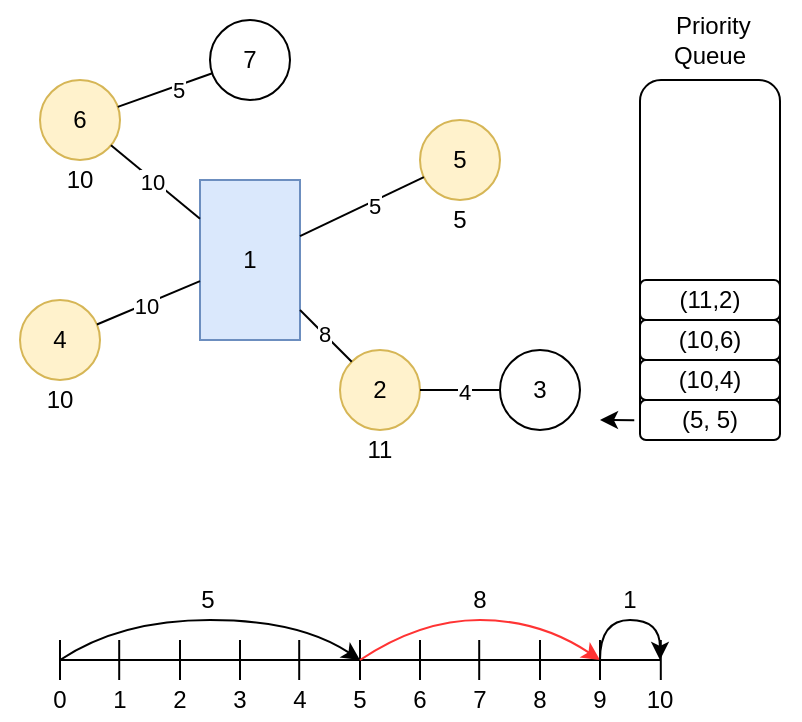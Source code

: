 <mxfile version="26.1.1">
  <diagram name="페이지-1" id="1WgKgNyMDOATbRARVt72">
    <mxGraphModel dx="381" dy="398" grid="1" gridSize="10" guides="1" tooltips="1" connect="1" arrows="1" fold="1" page="1" pageScale="1" pageWidth="827" pageHeight="1169" math="0" shadow="0">
      <root>
        <mxCell id="0" />
        <mxCell id="1" parent="0" />
        <mxCell id="uE81RZDB7KeKk8YCKidy-75" value="" style="rounded=0;whiteSpace=wrap;html=1;strokeColor=none;" vertex="1" parent="1">
          <mxGeometry x="270" y="640" width="320" height="70" as="geometry" />
        </mxCell>
        <mxCell id="uE81RZDB7KeKk8YCKidy-29" value="" style="rounded=0;whiteSpace=wrap;html=1;strokeColor=none;" vertex="1" parent="1">
          <mxGeometry x="250" y="350" width="400" height="240" as="geometry" />
        </mxCell>
        <mxCell id="uE81RZDB7KeKk8YCKidy-2" value="1" style="rounded=0;whiteSpace=wrap;html=1;fillColor=#dae8fc;strokeColor=#6c8ebf;" vertex="1" parent="1">
          <mxGeometry x="350" y="440" width="50" height="80" as="geometry" />
        </mxCell>
        <mxCell id="uE81RZDB7KeKk8YCKidy-4" value="2" style="ellipse;whiteSpace=wrap;html=1;aspect=fixed;fillColor=#fff2cc;strokeColor=#d6b656;" vertex="1" parent="1">
          <mxGeometry x="420" y="525" width="40" height="40" as="geometry" />
        </mxCell>
        <mxCell id="uE81RZDB7KeKk8YCKidy-8" value="3" style="ellipse;whiteSpace=wrap;html=1;aspect=fixed;" vertex="1" parent="1">
          <mxGeometry x="500" y="525" width="40" height="40" as="geometry" />
        </mxCell>
        <mxCell id="uE81RZDB7KeKk8YCKidy-9" value="4" style="ellipse;whiteSpace=wrap;html=1;aspect=fixed;fillColor=#fff2cc;strokeColor=#d6b656;" vertex="1" parent="1">
          <mxGeometry x="260" y="500" width="40" height="40" as="geometry" />
        </mxCell>
        <mxCell id="uE81RZDB7KeKk8YCKidy-10" value="5" style="ellipse;whiteSpace=wrap;html=1;aspect=fixed;fillColor=#fff2cc;strokeColor=#d6b656;" vertex="1" parent="1">
          <mxGeometry x="460" y="410" width="40" height="40" as="geometry" />
        </mxCell>
        <mxCell id="uE81RZDB7KeKk8YCKidy-11" value="6" style="ellipse;whiteSpace=wrap;html=1;aspect=fixed;fillColor=#fff2cc;strokeColor=#d6b656;" vertex="1" parent="1">
          <mxGeometry x="270" y="390" width="40" height="40" as="geometry" />
        </mxCell>
        <mxCell id="uE81RZDB7KeKk8YCKidy-12" value="7" style="ellipse;whiteSpace=wrap;html=1;aspect=fixed;" vertex="1" parent="1">
          <mxGeometry x="355" y="360" width="40" height="40" as="geometry" />
        </mxCell>
        <mxCell id="uE81RZDB7KeKk8YCKidy-14" value="" style="endArrow=none;html=1;rounded=0;" edge="1" parent="1" source="uE81RZDB7KeKk8YCKidy-11" target="uE81RZDB7KeKk8YCKidy-12">
          <mxGeometry width="50" height="50" relative="1" as="geometry">
            <mxPoint x="390" y="530" as="sourcePoint" />
            <mxPoint x="440" y="480" as="targetPoint" />
          </mxGeometry>
        </mxCell>
        <mxCell id="uE81RZDB7KeKk8YCKidy-20" value="5" style="edgeLabel;html=1;align=center;verticalAlign=middle;resizable=0;points=[];" vertex="1" connectable="0" parent="uE81RZDB7KeKk8YCKidy-14">
          <mxGeometry x="0.247" y="-2" relative="1" as="geometry">
            <mxPoint as="offset" />
          </mxGeometry>
        </mxCell>
        <mxCell id="uE81RZDB7KeKk8YCKidy-15" value="" style="endArrow=none;html=1;rounded=0;" edge="1" parent="1" source="uE81RZDB7KeKk8YCKidy-4" target="uE81RZDB7KeKk8YCKidy-8">
          <mxGeometry width="50" height="50" relative="1" as="geometry">
            <mxPoint x="390" y="530" as="sourcePoint" />
            <mxPoint x="440" y="480" as="targetPoint" />
          </mxGeometry>
        </mxCell>
        <mxCell id="uE81RZDB7KeKk8YCKidy-28" value="4" style="edgeLabel;html=1;align=center;verticalAlign=middle;resizable=0;points=[];" vertex="1" connectable="0" parent="uE81RZDB7KeKk8YCKidy-15">
          <mxGeometry x="0.076" y="-1" relative="1" as="geometry">
            <mxPoint as="offset" />
          </mxGeometry>
        </mxCell>
        <mxCell id="uE81RZDB7KeKk8YCKidy-16" value="" style="endArrow=none;html=1;rounded=0;" edge="1" parent="1" source="uE81RZDB7KeKk8YCKidy-4" target="uE81RZDB7KeKk8YCKidy-2">
          <mxGeometry width="50" height="50" relative="1" as="geometry">
            <mxPoint x="390" y="530" as="sourcePoint" />
            <mxPoint x="440" y="480" as="targetPoint" />
          </mxGeometry>
        </mxCell>
        <mxCell id="uE81RZDB7KeKk8YCKidy-27" value="8" style="edgeLabel;html=1;align=center;verticalAlign=middle;resizable=0;points=[];" vertex="1" connectable="0" parent="uE81RZDB7KeKk8YCKidy-16">
          <mxGeometry x="0.095" relative="1" as="geometry">
            <mxPoint as="offset" />
          </mxGeometry>
        </mxCell>
        <mxCell id="uE81RZDB7KeKk8YCKidy-17" value="" style="endArrow=none;html=1;rounded=0;" edge="1" parent="1" source="uE81RZDB7KeKk8YCKidy-2" target="uE81RZDB7KeKk8YCKidy-10">
          <mxGeometry width="50" height="50" relative="1" as="geometry">
            <mxPoint x="390" y="530" as="sourcePoint" />
            <mxPoint x="440" y="480" as="targetPoint" />
          </mxGeometry>
        </mxCell>
        <mxCell id="uE81RZDB7KeKk8YCKidy-22" value="5" style="edgeLabel;html=1;align=center;verticalAlign=middle;resizable=0;points=[];" vertex="1" connectable="0" parent="uE81RZDB7KeKk8YCKidy-17">
          <mxGeometry x="0.163" y="-2" relative="1" as="geometry">
            <mxPoint as="offset" />
          </mxGeometry>
        </mxCell>
        <mxCell id="uE81RZDB7KeKk8YCKidy-18" value="" style="endArrow=none;html=1;rounded=0;" edge="1" parent="1" source="uE81RZDB7KeKk8YCKidy-11" target="uE81RZDB7KeKk8YCKidy-2">
          <mxGeometry width="50" height="50" relative="1" as="geometry">
            <mxPoint x="390" y="530" as="sourcePoint" />
            <mxPoint x="440" y="480" as="targetPoint" />
          </mxGeometry>
        </mxCell>
        <mxCell id="uE81RZDB7KeKk8YCKidy-21" value="10" style="edgeLabel;html=1;align=center;verticalAlign=middle;resizable=0;points=[];" vertex="1" connectable="0" parent="uE81RZDB7KeKk8YCKidy-18">
          <mxGeometry x="0.445" y="-1" relative="1" as="geometry">
            <mxPoint x="-11" y="-9" as="offset" />
          </mxGeometry>
        </mxCell>
        <mxCell id="uE81RZDB7KeKk8YCKidy-19" value="" style="endArrow=none;html=1;rounded=0;" edge="1" parent="1" source="uE81RZDB7KeKk8YCKidy-2" target="uE81RZDB7KeKk8YCKidy-9">
          <mxGeometry width="50" height="50" relative="1" as="geometry">
            <mxPoint x="390" y="530" as="sourcePoint" />
            <mxPoint x="440" y="480" as="targetPoint" />
          </mxGeometry>
        </mxCell>
        <mxCell id="uE81RZDB7KeKk8YCKidy-26" value="10" style="edgeLabel;html=1;align=center;verticalAlign=middle;resizable=0;points=[];" vertex="1" connectable="0" parent="uE81RZDB7KeKk8YCKidy-19">
          <mxGeometry x="0.069" y="1" relative="1" as="geometry">
            <mxPoint as="offset" />
          </mxGeometry>
        </mxCell>
        <mxCell id="uE81RZDB7KeKk8YCKidy-30" value="5" style="text;html=1;align=center;verticalAlign=middle;whiteSpace=wrap;rounded=0;" vertex="1" parent="1">
          <mxGeometry x="460" y="450" width="40" height="20" as="geometry" />
        </mxCell>
        <mxCell id="uE81RZDB7KeKk8YCKidy-31" value="11" style="text;html=1;align=center;verticalAlign=middle;whiteSpace=wrap;rounded=0;" vertex="1" parent="1">
          <mxGeometry x="420" y="565" width="40" height="20" as="geometry" />
        </mxCell>
        <mxCell id="uE81RZDB7KeKk8YCKidy-32" value="10" style="text;html=1;align=center;verticalAlign=middle;whiteSpace=wrap;rounded=0;" vertex="1" parent="1">
          <mxGeometry x="260" y="540" width="40" height="20" as="geometry" />
        </mxCell>
        <mxCell id="uE81RZDB7KeKk8YCKidy-33" value="10" style="text;html=1;align=center;verticalAlign=middle;whiteSpace=wrap;rounded=0;" vertex="1" parent="1">
          <mxGeometry x="270" y="430" width="40" height="20" as="geometry" />
        </mxCell>
        <mxCell id="uE81RZDB7KeKk8YCKidy-34" value="" style="rounded=1;whiteSpace=wrap;html=1;" vertex="1" parent="1">
          <mxGeometry x="570" y="390" width="70" height="180" as="geometry" />
        </mxCell>
        <mxCell id="uE81RZDB7KeKk8YCKidy-35" value="(5, 5)" style="rounded=1;whiteSpace=wrap;html=1;" vertex="1" parent="1">
          <mxGeometry x="570" y="550" width="70" height="20" as="geometry" />
        </mxCell>
        <mxCell id="uE81RZDB7KeKk8YCKidy-37" value="(10,4)" style="rounded=1;whiteSpace=wrap;html=1;" vertex="1" parent="1">
          <mxGeometry x="570" y="530" width="70" height="20" as="geometry" />
        </mxCell>
        <mxCell id="uE81RZDB7KeKk8YCKidy-38" value="(10,6)" style="rounded=1;whiteSpace=wrap;html=1;" vertex="1" parent="1">
          <mxGeometry x="570" y="510" width="70" height="20" as="geometry" />
        </mxCell>
        <mxCell id="uE81RZDB7KeKk8YCKidy-39" value="(11,2)" style="rounded=1;whiteSpace=wrap;html=1;" vertex="1" parent="1">
          <mxGeometry x="570" y="490" width="70" height="20" as="geometry" />
        </mxCell>
        <mxCell id="uE81RZDB7KeKk8YCKidy-42" value="&amp;nbsp;Priority Queue" style="text;html=1;align=center;verticalAlign=middle;whiteSpace=wrap;rounded=0;" vertex="1" parent="1">
          <mxGeometry x="570" y="360" width="70" height="20" as="geometry" />
        </mxCell>
        <mxCell id="uE81RZDB7KeKk8YCKidy-43" value="" style="endArrow=classic;html=1;rounded=0;exitX=-0.041;exitY=0.945;exitDx=0;exitDy=0;exitPerimeter=0;entryX=0.75;entryY=0.875;entryDx=0;entryDy=0;entryPerimeter=0;" edge="1" parent="1" source="uE81RZDB7KeKk8YCKidy-34" target="uE81RZDB7KeKk8YCKidy-29">
          <mxGeometry width="50" height="50" relative="1" as="geometry">
            <mxPoint x="400" y="460" as="sourcePoint" />
            <mxPoint x="450" y="410" as="targetPoint" />
          </mxGeometry>
        </mxCell>
        <mxCell id="uE81RZDB7KeKk8YCKidy-44" value="" style="endArrow=none;html=1;rounded=0;" edge="1" parent="1">
          <mxGeometry width="50" height="50" relative="1" as="geometry">
            <mxPoint x="280" y="680" as="sourcePoint" />
            <mxPoint x="580" y="680" as="targetPoint" />
          </mxGeometry>
        </mxCell>
        <mxCell id="uE81RZDB7KeKk8YCKidy-45" value="" style="endArrow=none;html=1;rounded=0;" edge="1" parent="1">
          <mxGeometry width="50" height="50" relative="1" as="geometry">
            <mxPoint x="280" y="690" as="sourcePoint" />
            <mxPoint x="280" y="670" as="targetPoint" />
          </mxGeometry>
        </mxCell>
        <mxCell id="uE81RZDB7KeKk8YCKidy-46" value="" style="endArrow=none;html=1;rounded=0;" edge="1" parent="1">
          <mxGeometry width="50" height="50" relative="1" as="geometry">
            <mxPoint x="309.6" y="690" as="sourcePoint" />
            <mxPoint x="309.6" y="670" as="targetPoint" />
          </mxGeometry>
        </mxCell>
        <mxCell id="uE81RZDB7KeKk8YCKidy-48" value="" style="endArrow=none;html=1;rounded=0;" edge="1" parent="1">
          <mxGeometry width="50" height="50" relative="1" as="geometry">
            <mxPoint x="340" y="690" as="sourcePoint" />
            <mxPoint x="340" y="670" as="targetPoint" />
          </mxGeometry>
        </mxCell>
        <mxCell id="uE81RZDB7KeKk8YCKidy-49" value="" style="endArrow=none;html=1;rounded=0;" edge="1" parent="1">
          <mxGeometry width="50" height="50" relative="1" as="geometry">
            <mxPoint x="370" y="690" as="sourcePoint" />
            <mxPoint x="370" y="670" as="targetPoint" />
          </mxGeometry>
        </mxCell>
        <mxCell id="uE81RZDB7KeKk8YCKidy-50" value="" style="endArrow=none;html=1;rounded=0;" edge="1" parent="1">
          <mxGeometry width="50" height="50" relative="1" as="geometry">
            <mxPoint x="399.6" y="690" as="sourcePoint" />
            <mxPoint x="399.6" y="670" as="targetPoint" />
          </mxGeometry>
        </mxCell>
        <mxCell id="uE81RZDB7KeKk8YCKidy-51" value="" style="endArrow=none;html=1;rounded=0;" edge="1" parent="1">
          <mxGeometry width="50" height="50" relative="1" as="geometry">
            <mxPoint x="430" y="690" as="sourcePoint" />
            <mxPoint x="430" y="670" as="targetPoint" />
          </mxGeometry>
        </mxCell>
        <mxCell id="uE81RZDB7KeKk8YCKidy-52" value="" style="endArrow=none;html=1;rounded=0;" edge="1" parent="1">
          <mxGeometry width="50" height="50" relative="1" as="geometry">
            <mxPoint x="460" y="690" as="sourcePoint" />
            <mxPoint x="460" y="670" as="targetPoint" />
          </mxGeometry>
        </mxCell>
        <mxCell id="uE81RZDB7KeKk8YCKidy-53" value="" style="endArrow=none;html=1;rounded=0;" edge="1" parent="1">
          <mxGeometry width="50" height="50" relative="1" as="geometry">
            <mxPoint x="489.6" y="690" as="sourcePoint" />
            <mxPoint x="489.6" y="670" as="targetPoint" />
          </mxGeometry>
        </mxCell>
        <mxCell id="uE81RZDB7KeKk8YCKidy-54" value="" style="endArrow=none;html=1;rounded=0;" edge="1" parent="1">
          <mxGeometry width="50" height="50" relative="1" as="geometry">
            <mxPoint x="520" y="690" as="sourcePoint" />
            <mxPoint x="520" y="670" as="targetPoint" />
          </mxGeometry>
        </mxCell>
        <mxCell id="uE81RZDB7KeKk8YCKidy-55" value="" style="endArrow=none;html=1;rounded=0;" edge="1" parent="1">
          <mxGeometry width="50" height="50" relative="1" as="geometry">
            <mxPoint x="550" y="690" as="sourcePoint" />
            <mxPoint x="550" y="670" as="targetPoint" />
          </mxGeometry>
        </mxCell>
        <mxCell id="uE81RZDB7KeKk8YCKidy-56" value="" style="endArrow=none;html=1;rounded=0;" edge="1" parent="1">
          <mxGeometry width="50" height="50" relative="1" as="geometry">
            <mxPoint x="580.4" y="690" as="sourcePoint" />
            <mxPoint x="580.4" y="670" as="targetPoint" />
          </mxGeometry>
        </mxCell>
        <mxCell id="uE81RZDB7KeKk8YCKidy-57" value="0" style="text;html=1;align=center;verticalAlign=middle;whiteSpace=wrap;rounded=0;" vertex="1" parent="1">
          <mxGeometry x="270" y="690" width="20" height="20" as="geometry" />
        </mxCell>
        <mxCell id="uE81RZDB7KeKk8YCKidy-58" value="1" style="text;html=1;align=center;verticalAlign=middle;whiteSpace=wrap;rounded=0;" vertex="1" parent="1">
          <mxGeometry x="300" y="690" width="20" height="20" as="geometry" />
        </mxCell>
        <mxCell id="uE81RZDB7KeKk8YCKidy-59" value="2" style="text;html=1;align=center;verticalAlign=middle;whiteSpace=wrap;rounded=0;" vertex="1" parent="1">
          <mxGeometry x="330" y="690" width="20" height="20" as="geometry" />
        </mxCell>
        <mxCell id="uE81RZDB7KeKk8YCKidy-60" value="3" style="text;html=1;align=center;verticalAlign=middle;whiteSpace=wrap;rounded=0;" vertex="1" parent="1">
          <mxGeometry x="360" y="690" width="20" height="20" as="geometry" />
        </mxCell>
        <mxCell id="uE81RZDB7KeKk8YCKidy-61" value="4" style="text;html=1;align=center;verticalAlign=middle;whiteSpace=wrap;rounded=0;" vertex="1" parent="1">
          <mxGeometry x="390" y="690" width="20" height="20" as="geometry" />
        </mxCell>
        <mxCell id="uE81RZDB7KeKk8YCKidy-62" value="5" style="text;html=1;align=center;verticalAlign=middle;whiteSpace=wrap;rounded=0;" vertex="1" parent="1">
          <mxGeometry x="420" y="690" width="20" height="20" as="geometry" />
        </mxCell>
        <mxCell id="uE81RZDB7KeKk8YCKidy-63" value="6" style="text;html=1;align=center;verticalAlign=middle;whiteSpace=wrap;rounded=0;" vertex="1" parent="1">
          <mxGeometry x="450" y="690" width="20" height="20" as="geometry" />
        </mxCell>
        <mxCell id="uE81RZDB7KeKk8YCKidy-64" value="7" style="text;html=1;align=center;verticalAlign=middle;whiteSpace=wrap;rounded=0;" vertex="1" parent="1">
          <mxGeometry x="480" y="690" width="20" height="20" as="geometry" />
        </mxCell>
        <mxCell id="uE81RZDB7KeKk8YCKidy-65" value="8" style="text;html=1;align=center;verticalAlign=middle;whiteSpace=wrap;rounded=0;" vertex="1" parent="1">
          <mxGeometry x="510" y="690" width="20" height="20" as="geometry" />
        </mxCell>
        <mxCell id="uE81RZDB7KeKk8YCKidy-66" value="9" style="text;html=1;align=center;verticalAlign=middle;whiteSpace=wrap;rounded=0;" vertex="1" parent="1">
          <mxGeometry x="540" y="690" width="20" height="20" as="geometry" />
        </mxCell>
        <mxCell id="uE81RZDB7KeKk8YCKidy-67" value="10" style="text;html=1;align=center;verticalAlign=middle;whiteSpace=wrap;rounded=0;" vertex="1" parent="1">
          <mxGeometry x="570" y="690" width="20" height="20" as="geometry" />
        </mxCell>
        <mxCell id="uE81RZDB7KeKk8YCKidy-68" value="" style="curved=1;endArrow=classic;html=1;rounded=0;" edge="1" parent="1">
          <mxGeometry width="50" height="50" relative="1" as="geometry">
            <mxPoint x="280" y="680" as="sourcePoint" />
            <mxPoint x="430" y="680" as="targetPoint" />
            <Array as="points">
              <mxPoint x="310" y="660" />
              <mxPoint x="400" y="660" />
            </Array>
          </mxGeometry>
        </mxCell>
        <mxCell id="uE81RZDB7KeKk8YCKidy-70" value="5" style="text;html=1;align=center;verticalAlign=middle;whiteSpace=wrap;rounded=0;" vertex="1" parent="1">
          <mxGeometry x="344" y="640" width="20" height="20" as="geometry" />
        </mxCell>
        <mxCell id="uE81RZDB7KeKk8YCKidy-71" value="" style="curved=1;endArrow=classic;html=1;rounded=0;strokeColor=#FF3333;" edge="1" parent="1">
          <mxGeometry width="50" height="50" relative="1" as="geometry">
            <mxPoint x="430" y="680" as="sourcePoint" />
            <mxPoint x="550" y="680" as="targetPoint" />
            <Array as="points">
              <mxPoint x="460" y="660" />
              <mxPoint x="520" y="660" />
            </Array>
          </mxGeometry>
        </mxCell>
        <mxCell id="uE81RZDB7KeKk8YCKidy-72" value="8" style="text;html=1;align=center;verticalAlign=middle;whiteSpace=wrap;rounded=0;" vertex="1" parent="1">
          <mxGeometry x="480" y="640" width="20" height="20" as="geometry" />
        </mxCell>
        <mxCell id="uE81RZDB7KeKk8YCKidy-73" value="" style="curved=1;endArrow=classic;html=1;rounded=0;" edge="1" parent="1">
          <mxGeometry width="50" height="50" relative="1" as="geometry">
            <mxPoint x="550" y="680" as="sourcePoint" />
            <mxPoint x="580" y="680" as="targetPoint" />
            <Array as="points">
              <mxPoint x="550" y="660" />
              <mxPoint x="580" y="660" />
            </Array>
          </mxGeometry>
        </mxCell>
        <mxCell id="uE81RZDB7KeKk8YCKidy-74" value="1" style="text;html=1;align=center;verticalAlign=middle;whiteSpace=wrap;rounded=0;" vertex="1" parent="1">
          <mxGeometry x="555" y="640" width="20" height="20" as="geometry" />
        </mxCell>
      </root>
    </mxGraphModel>
  </diagram>
</mxfile>
